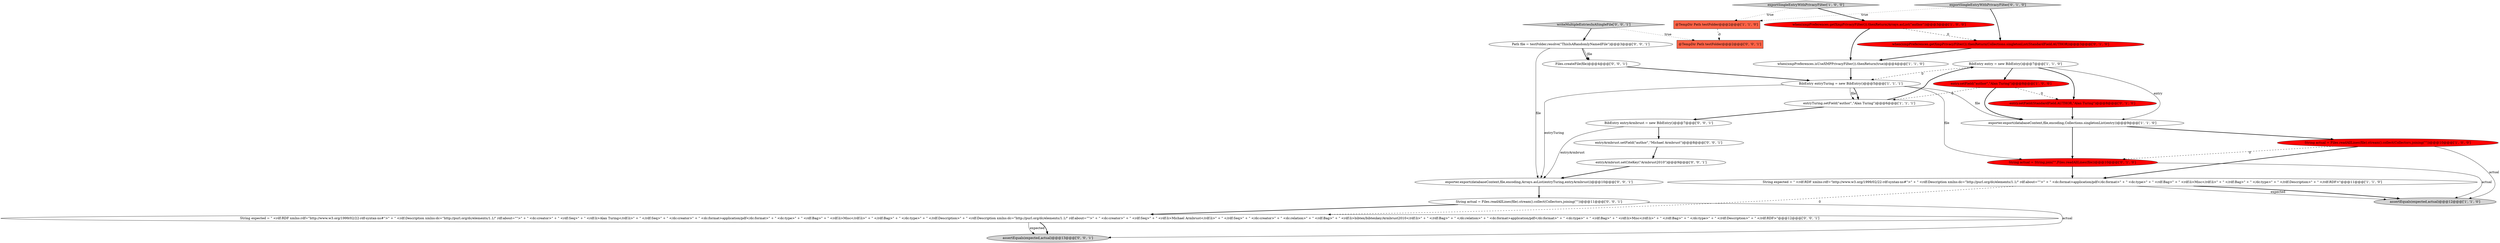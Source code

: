 digraph {
8 [style = filled, label = "String expected = \" <rdf:RDF xmlns:rdf=\"http://www.w3.org/1999/02/22-rdf-syntax-ns#\">\" + \" <rdf:Description xmlns:dc=\"http://purl.org/dc/elements/1.1/\" rdf:about=\"\">\" + \" <dc:format>application/pdf</dc:format>\" + \" <dc:type>\" + \" <rdf:Bag>\" + \" <rdf:li>Misc</rdf:li>\" + \" </rdf:Bag>\" + \" </dc:type>\" + \" </rdf:Description>\" + \" </rdf:RDF>\"@@@11@@@['1', '1', '0']", fillcolor = white, shape = ellipse image = "AAA0AAABBB1BBB"];
14 [style = filled, label = "String actual = String.join(\"\",Files.readAllLines(file))@@@10@@@['0', '1', '0']", fillcolor = red, shape = ellipse image = "AAA1AAABBB2BBB"];
13 [style = filled, label = "when(xmpPreferences.getXmpPrivacyFilter()).thenReturn(Collections.singletonList(StandardField.AUTHOR))@@@3@@@['0', '1', '0']", fillcolor = red, shape = ellipse image = "AAA1AAABBB2BBB"];
17 [style = filled, label = "exporter.export(databaseContext,file,encoding,Arrays.asList(entryTuring,entryArmbrust))@@@10@@@['0', '0', '1']", fillcolor = white, shape = ellipse image = "AAA0AAABBB3BBB"];
3 [style = filled, label = "String actual = Files.readAllLines(file).stream().collect(Collectors.joining(\"\"))@@@10@@@['1', '0', '0']", fillcolor = red, shape = ellipse image = "AAA1AAABBB1BBB"];
7 [style = filled, label = "when(xmpPreferences.isUseXMPPrivacyFilter()).thenReturn(true)@@@4@@@['1', '1', '0']", fillcolor = white, shape = ellipse image = "AAA0AAABBB1BBB"];
6 [style = filled, label = "assertEquals(expected,actual)@@@12@@@['1', '1', '0']", fillcolor = lightgray, shape = ellipse image = "AAA0AAABBB1BBB"];
11 [style = filled, label = "exportSingleEntryWithPrivacyFilter['1', '0', '0']", fillcolor = lightgray, shape = diamond image = "AAA0AAABBB1BBB"];
18 [style = filled, label = "entryArmbrust.setField(\"author\",\"Michael Armbrust\")@@@8@@@['0', '0', '1']", fillcolor = white, shape = ellipse image = "AAA0AAABBB3BBB"];
24 [style = filled, label = "Path file = testFolder.resolve(\"ThisIsARandomlyNamedFile\")@@@3@@@['0', '0', '1']", fillcolor = white, shape = ellipse image = "AAA0AAABBB3BBB"];
0 [style = filled, label = "BibEntry entry = new BibEntry()@@@7@@@['1', '1', '0']", fillcolor = white, shape = ellipse image = "AAA0AAABBB1BBB"];
9 [style = filled, label = "when(xmpPreferences.getXmpPrivacyFilter()).thenReturn(Arrays.asList(\"author\"))@@@3@@@['1', '0', '0']", fillcolor = red, shape = ellipse image = "AAA1AAABBB1BBB"];
5 [style = filled, label = "entry.setField(\"author\",\"Alan Turing\")@@@8@@@['1', '0', '0']", fillcolor = red, shape = ellipse image = "AAA1AAABBB1BBB"];
23 [style = filled, label = "@TempDir Path testFolder@@@2@@@['0', '0', '1']", fillcolor = tomato, shape = box image = "AAA0AAABBB3BBB"];
10 [style = filled, label = "exporter.export(databaseContext,file,encoding,Collections.singletonList(entry))@@@9@@@['1', '1', '0']", fillcolor = white, shape = ellipse image = "AAA0AAABBB1BBB"];
15 [style = filled, label = "exportSingleEntryWithPrivacyFilter['0', '1', '0']", fillcolor = lightgray, shape = diamond image = "AAA0AAABBB2BBB"];
21 [style = filled, label = "assertEquals(expected,actual)@@@13@@@['0', '0', '1']", fillcolor = lightgray, shape = ellipse image = "AAA0AAABBB3BBB"];
12 [style = filled, label = "entry.setField(StandardField.AUTHOR,\"Alan Turing\")@@@8@@@['0', '1', '0']", fillcolor = red, shape = ellipse image = "AAA1AAABBB2BBB"];
19 [style = filled, label = "entryArmbrust.setCiteKey(\"Armbrust2010\")@@@9@@@['0', '0', '1']", fillcolor = white, shape = ellipse image = "AAA0AAABBB3BBB"];
2 [style = filled, label = "@TempDir Path testFolder@@@2@@@['1', '1', '0']", fillcolor = tomato, shape = box image = "AAA0AAABBB1BBB"];
25 [style = filled, label = "String actual = Files.readAllLines(file).stream().collect(Collectors.joining(\"\"))@@@11@@@['0', '0', '1']", fillcolor = white, shape = ellipse image = "AAA0AAABBB3BBB"];
4 [style = filled, label = "BibEntry entryTuring = new BibEntry()@@@5@@@['1', '1', '1']", fillcolor = white, shape = ellipse image = "AAA0AAABBB1BBB"];
20 [style = filled, label = "BibEntry entryArmbrust = new BibEntry()@@@7@@@['0', '0', '1']", fillcolor = white, shape = ellipse image = "AAA0AAABBB3BBB"];
16 [style = filled, label = "String expected = \" <rdf:RDF xmlns:rdf=\"http://www.w3.org/1999/02/22-rdf-syntax-ns#\">\" + \" <rdf:Description xmlns:dc=\"http://purl.org/dc/elements/1.1/\" rdf:about=\"\">\" + \" <dc:creator>\" + \" <rdf:Seq>\" + \" <rdf:li>Alan Turing</rdf:li>\" + \" </rdf:Seq>\" + \" </dc:creator>\" + \" <dc:format>application/pdf</dc:format>\" + \" <dc:type>\" + \" <rdf:Bag>\" + \" <rdf:li>Misc</rdf:li>\" + \" </rdf:Bag>\" + \" </dc:type>\" + \" </rdf:Description>\" + \" <rdf:Description xmlns:dc=\"http://purl.org/dc/elements/1.1/\" rdf:about=\"\">\" + \" <dc:creator>\" + \" <rdf:Seq>\" + \" <rdf:li>Michael Armbrust</rdf:li>\" + \" </rdf:Seq>\" + \" </dc:creator>\" + \" <dc:relation>\" + \" <rdf:Bag>\" + \" <rdf:li>bibtex/bibtexkey/Armbrust2010</rdf:li>\" + \" </rdf:Bag>\" + \" </dc:relation>\" + \" <dc:format>application/pdf</dc:format>\" + \" <dc:type>\" + \" <rdf:Bag>\" + \" <rdf:li>Misc</rdf:li>\" + \" </rdf:Bag>\" + \" </dc:type>\" + \" </rdf:Description>\" + \" </rdf:RDF>\"@@@12@@@['0', '0', '1']", fillcolor = white, shape = ellipse image = "AAA0AAABBB3BBB"];
26 [style = filled, label = "Files.createFile(file)@@@4@@@['0', '0', '1']", fillcolor = white, shape = ellipse image = "AAA0AAABBB3BBB"];
1 [style = filled, label = "entryTuring.setField(\"author\",\"Alan Turing\")@@@6@@@['1', '1', '1']", fillcolor = white, shape = ellipse image = "AAA0AAABBB1BBB"];
22 [style = filled, label = "writeMultipleEntriesInASingleFile['0', '0', '1']", fillcolor = lightgray, shape = diamond image = "AAA0AAABBB3BBB"];
2->23 [style = dashed, label="0"];
5->1 [style = dashed, label="0"];
5->10 [style = bold, label=""];
17->25 [style = bold, label=""];
4->1 [style = solid, label="file"];
3->6 [style = solid, label="actual"];
25->21 [style = solid, label="actual"];
15->13 [style = bold, label=""];
24->17 [style = solid, label="file"];
5->12 [style = dashed, label="0"];
8->16 [style = dashed, label="0"];
22->23 [style = dotted, label="true"];
10->14 [style = bold, label=""];
20->17 [style = solid, label="entryArmbrust"];
15->2 [style = dotted, label="true"];
0->12 [style = bold, label=""];
18->19 [style = bold, label=""];
1->20 [style = bold, label=""];
4->14 [style = solid, label="file"];
10->3 [style = bold, label=""];
24->26 [style = solid, label="file"];
8->6 [style = bold, label=""];
0->4 [style = dashed, label="0"];
1->0 [style = bold, label=""];
7->4 [style = bold, label=""];
19->17 [style = bold, label=""];
14->6 [style = solid, label="actual"];
9->7 [style = bold, label=""];
11->9 [style = bold, label=""];
25->16 [style = bold, label=""];
26->4 [style = bold, label=""];
0->10 [style = solid, label="entry"];
8->6 [style = solid, label="expected"];
4->17 [style = solid, label="entryTuring"];
20->18 [style = bold, label=""];
24->26 [style = bold, label=""];
12->10 [style = bold, label=""];
11->2 [style = dotted, label="true"];
4->10 [style = solid, label="file"];
16->21 [style = solid, label="expected"];
13->7 [style = bold, label=""];
16->21 [style = bold, label=""];
3->8 [style = bold, label=""];
9->13 [style = dashed, label="0"];
4->1 [style = bold, label=""];
14->8 [style = bold, label=""];
22->24 [style = bold, label=""];
3->14 [style = dashed, label="0"];
0->5 [style = bold, label=""];
}
